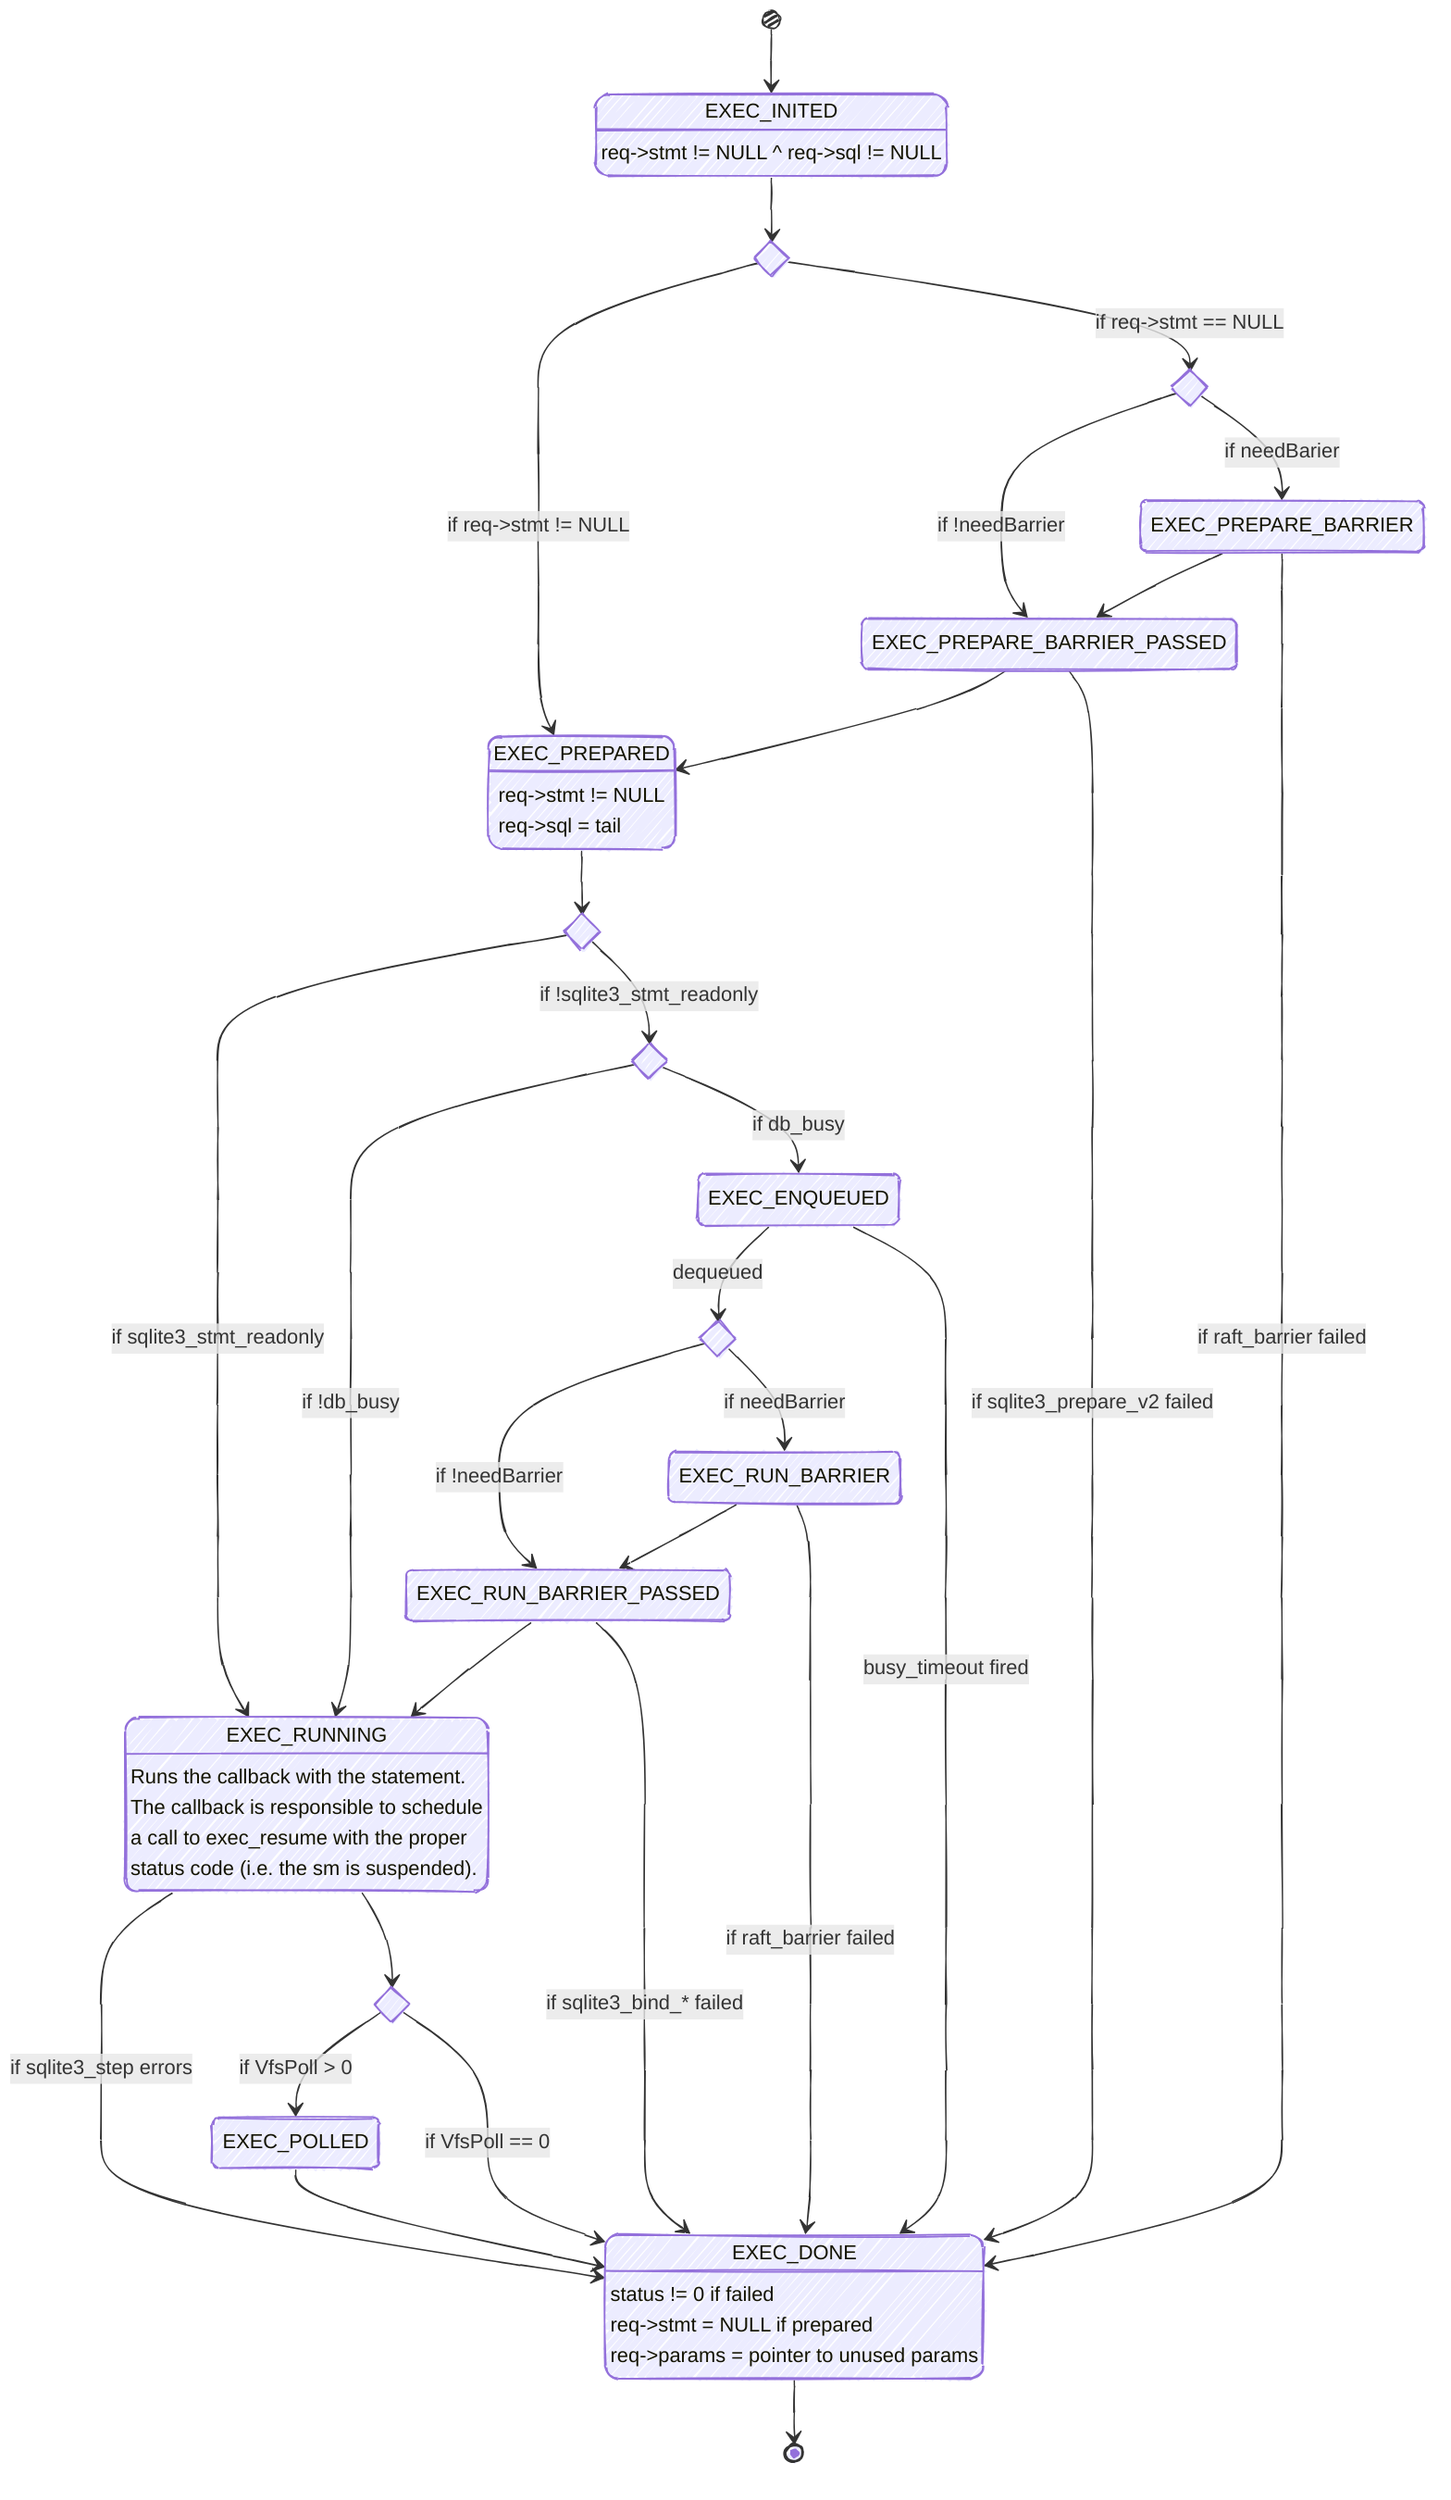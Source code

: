 ---
config:
    look: handDrawn
---
stateDiagram-v2
    EXEC_INITED: EXEC_INITED
    EXEC_INITED: req->stmt != NULL ^ req->sql != NULL

    [*] --> EXEC_INITED
    state needs_prepare <<choice>>
    state needs_prepare_barrier <<choice>>

    EXEC_PREPARED: EXEC_PREPARED
    EXEC_PREPARED: req->stmt != NULL
    EXEC_PREPARED: req->sql = tail

    EXEC_INITED --> needs_prepare
    needs_prepare --> EXEC_PREPARED: if req->stmt != NULL
    needs_prepare --> needs_prepare_barrier: if req->stmt == NULL

    needs_prepare_barrier --> EXEC_PREPARE_BARRIER_PASSED: if !needBarrier
    needs_prepare_barrier --> EXEC_PREPARE_BARRIER: if needBarier

    EXEC_PREPARE_BARRIER_PASSED --> EXEC_PREPARED
    EXEC_PREPARE_BARRIER_PASSED --> EXEC_DONE: if sqlite3_prepare_v2 failed

    EXEC_PREPARE_BARRIER --> EXEC_PREPARE_BARRIER_PASSED
    EXEC_PREPARE_BARRIER --> EXEC_DONE: if raft_barrier failed

    state is_write_txn <<choice>>
    state is_db_busy <<choice>>
    state needs_step_barrier <<choice>>

    EXEC_PREPARED --> is_write_txn
    is_write_txn --> EXEC_RUNNING: if sqlite3_stmt_readonly
    is_write_txn --> is_db_busy: if !sqlite3_stmt_readonly

    is_db_busy --> EXEC_RUNNING: if !db_busy
    is_db_busy --> EXEC_ENQUEUED: if db_busy

    EXEC_ENQUEUED --> needs_step_barrier: dequeued
    EXEC_ENQUEUED --> EXEC_DONE: busy_timeout fired

    needs_step_barrier --> EXEC_RUN_BARRIER_PASSED: if !needBarrier
    needs_step_barrier --> EXEC_RUN_BARRIER: if needBarrier
    
    EXEC_RUN_BARRIER --> EXEC_RUN_BARRIER_PASSED
    EXEC_RUN_BARRIER --> EXEC_DONE: if raft_barrier failed

    EXEC_RUNNING: EXEC_RUNNING
    EXEC_RUNNING: Runs the callback with the statement.
    EXEC_RUNNING: The callback is responsible to schedule
    EXEC_RUNNING: a call to exec_resume with the proper 
    EXEC_RUNNING: status code (i.e. the sm is suspended).

    EXEC_RUN_BARRIER_PASSED --> EXEC_RUNNING
    EXEC_RUN_BARRIER_PASSED --> EXEC_DONE: if sqlite3_bind_* failed

    state needs_replication <<choice>>
    EXEC_RUNNING --> EXEC_DONE: if sqlite3_step errors
    EXEC_RUNNING --> needs_replication

    needs_replication --> EXEC_POLLED: if VfsPoll > 0
    needs_replication --> EXEC_DONE: if VfsPoll == 0

    EXEC_POLLED --> EXEC_DONE
    
    EXEC_DONE: EXEC_DONE
    EXEC_DONE: status != 0 if failed
    EXEC_DONE: req->stmt = NULL if prepared
    EXEC_DONE: req->params = pointer to unused params
    EXEC_DONE --> [*]